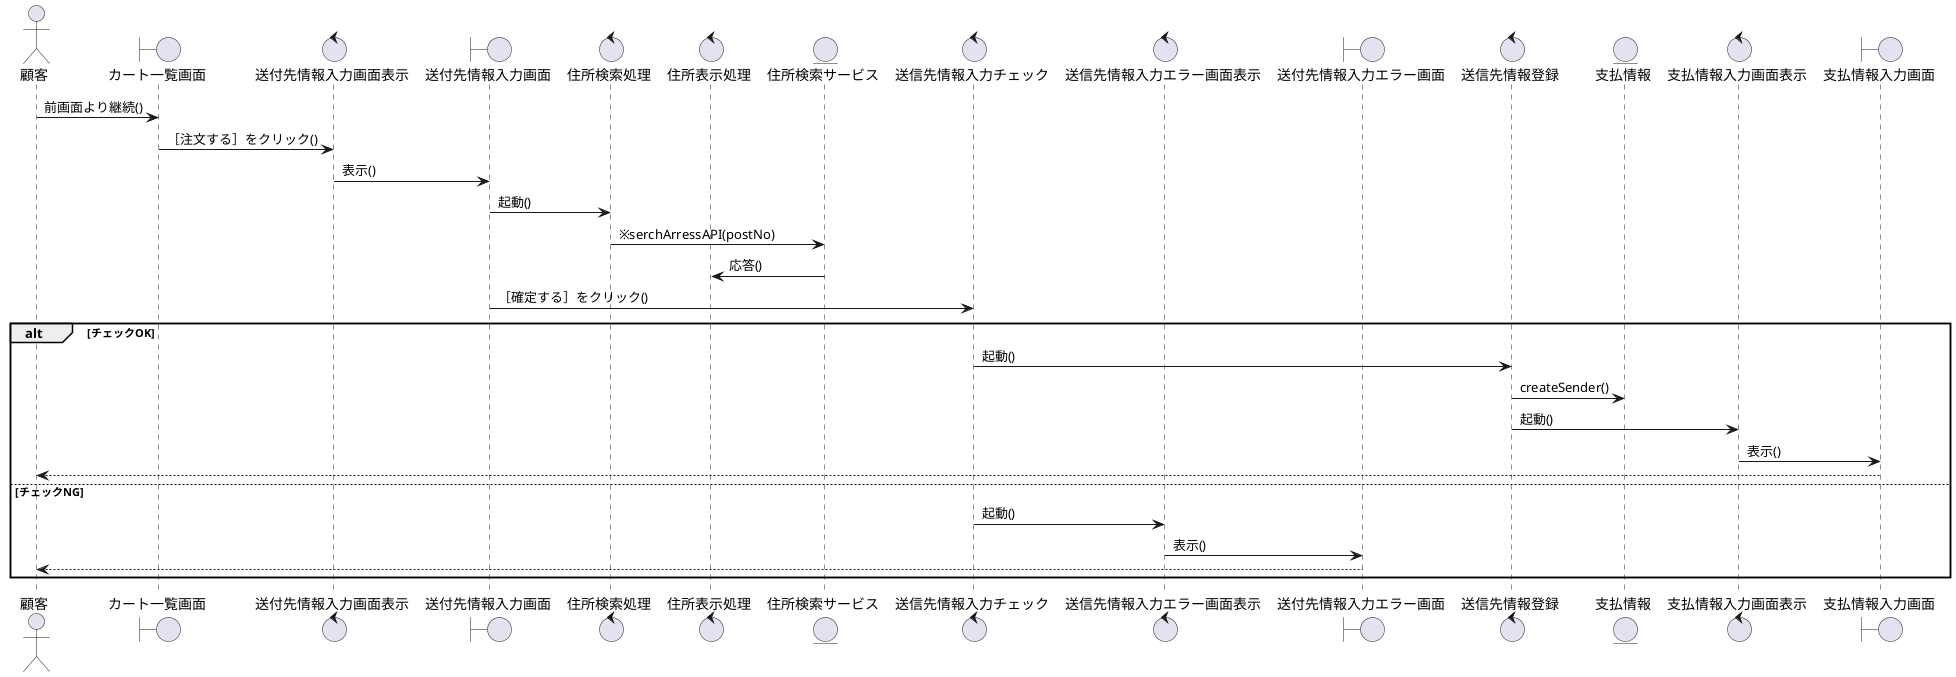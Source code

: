 @startuml BBショップ注文管理システム（支払情報登録）

actor 顧客 as customer
boundary カート一覧画面 as bCart
control 送付先情報入力画面表示 as cSenderEntryDisplay
boundary 送付先情報入力画面 as bSender
control 住所検索処理 as cSearchAddress
control 住所表示処理 as cDisplayAddress
entity 住所検索サービス as eAddress
control 送信先情報入力チェック as cSenderEntryCheck
control 送信先情報入力エラー画面表示 as cSenderEntryError
boundary 送付先情報入力エラー画面 as bSenderEntryError
control 送信先情報登録 as cCreateSender
entity 支払情報 as eSender
control 支払情報入力画面表示 as cPaymentEntryDisplay
boundary 支払情報入力画面 as bPaymentEntry


' 画面表示
customer -> bCart : 前画面より継続()
bCart -> cSenderEntryDisplay : ［注文する］をクリック()
cSenderEntryDisplay -> bSender : 表示()

' 住所検索
bSender -> cSearchAddress : 起動()
cSearchAddress -> eAddress : ※serchArressAPI(postNo)
eAddress -> cDisplayAddress : 応答()

' 送付先情報チェック
bSender -> cSenderEntryCheck : ［確定する］をクリック()
alt チェックOK
    cSenderEntryCheck -> cCreateSender : 起動()
    cCreateSender -> eSender : createSender()
    cCreateSender -> cPaymentEntryDisplay : 起動()
    cPaymentEntryDisplay -> bPaymentEntry : 表示()
    bPaymentEntry --> customer
else チェックNG
    cSenderEntryCheck -> cSenderEntryError : 起動()
    cSenderEntryError -> bSenderEntryError : 表示()
    bSenderEntryError --> customer :
end

@enduml